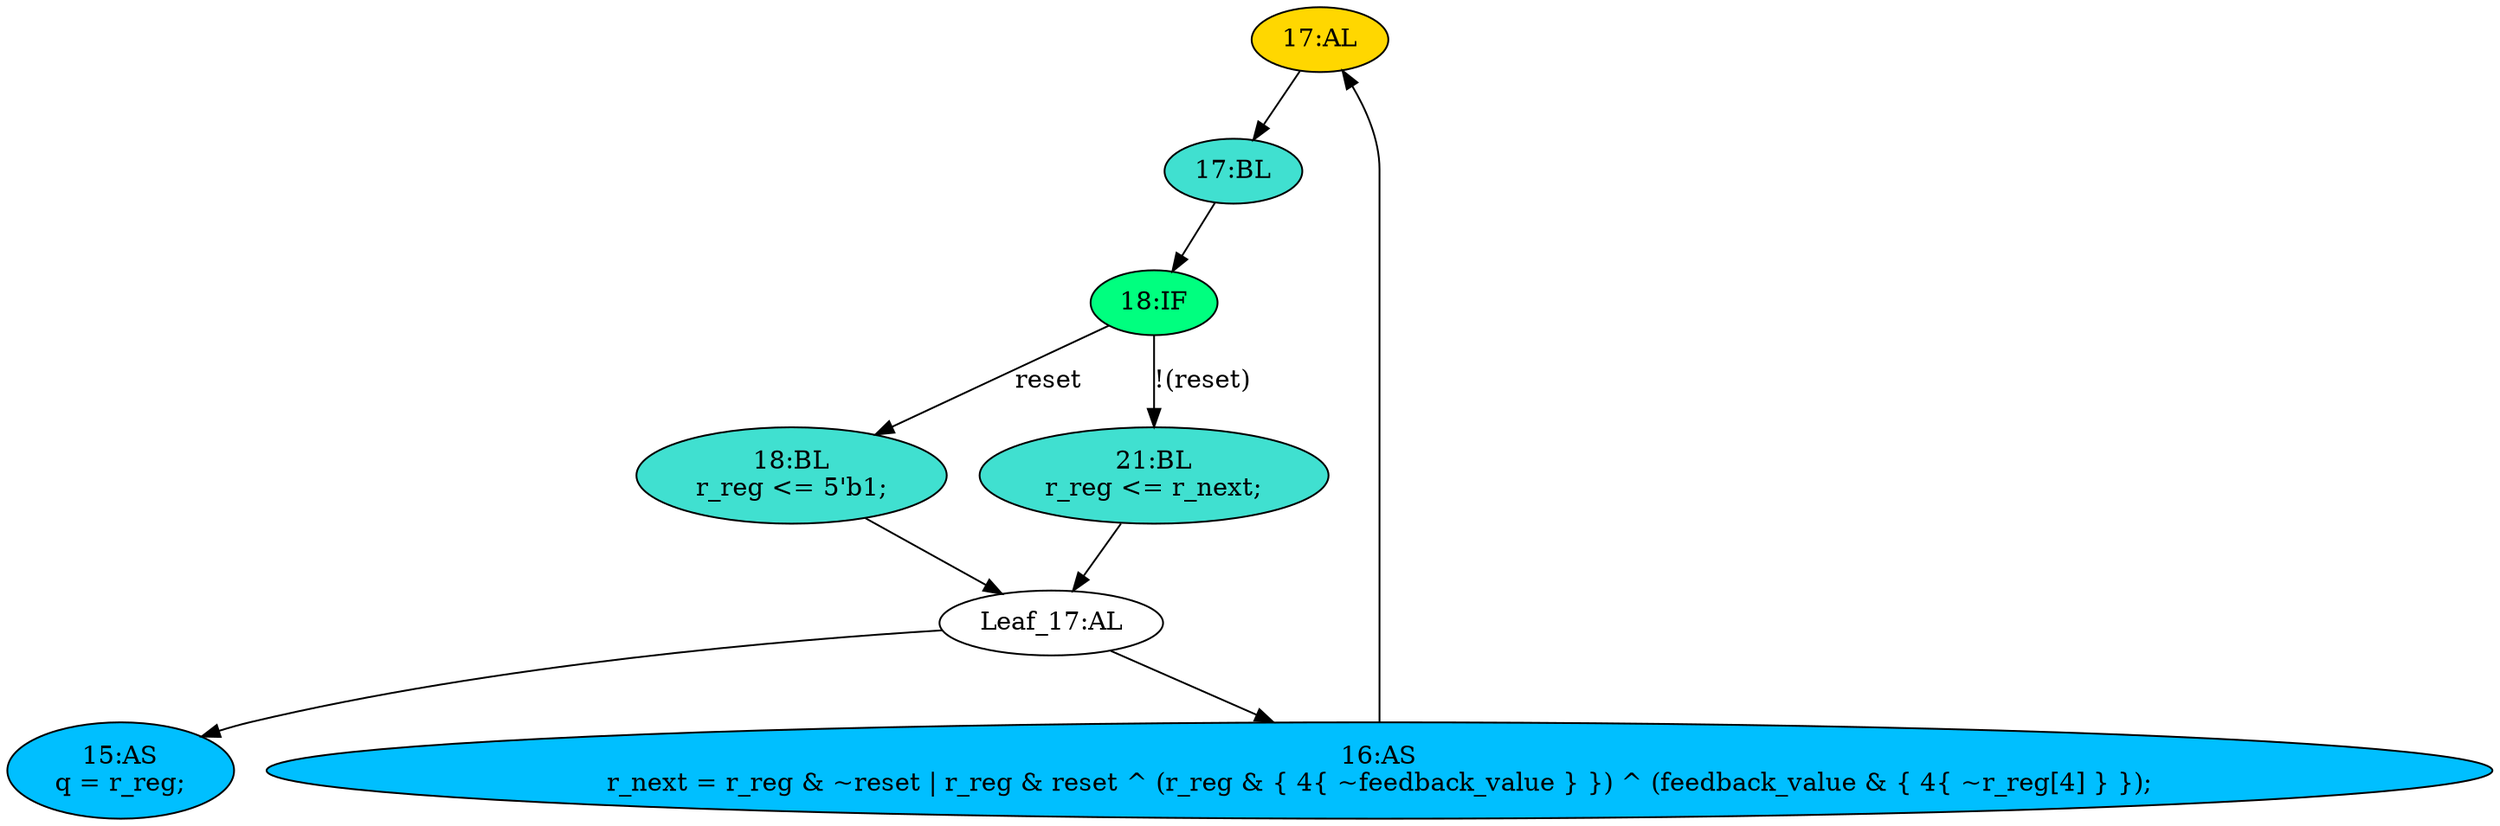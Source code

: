 strict digraph "compose( ,  )" {
	node [label="\N"];
	"17:AL"	[ast="<pyverilog.vparser.ast.Always object at 0x7f1bfefe7d10>",
		clk_sens=True,
		fillcolor=gold,
		label="17:AL",
		sens="['clk']",
		statements="[]",
		style=filled,
		typ=Always,
		use_var="['reset', 'r_next']"];
	"17:BL"	[ast="<pyverilog.vparser.ast.Block object at 0x7f1bfefe7090>",
		fillcolor=turquoise,
		label="17:BL",
		statements="[]",
		style=filled,
		typ=Block];
	"17:AL" -> "17:BL"	[cond="[]",
		lineno=None];
	"21:BL"	[ast="<pyverilog.vparser.ast.Block object at 0x7f1bff2aad10>",
		fillcolor=turquoise,
		label="21:BL
r_reg <= r_next;",
		statements="[<pyverilog.vparser.ast.NonblockingSubstitution object at 0x7f1bff2aaf90>]",
		style=filled,
		typ=Block];
	"Leaf_17:AL"	[def_var="['r_reg']",
		label="Leaf_17:AL"];
	"21:BL" -> "Leaf_17:AL"	[cond="[]",
		lineno=None];
	"18:IF"	[ast="<pyverilog.vparser.ast.IfStatement object at 0x7f1bff35ee50>",
		fillcolor=springgreen,
		label="18:IF",
		statements="[]",
		style=filled,
		typ=IfStatement];
	"17:BL" -> "18:IF"	[cond="[]",
		lineno=None];
	"18:IF" -> "21:BL"	[cond="['reset']",
		label="!(reset)",
		lineno=18];
	"18:BL"	[ast="<pyverilog.vparser.ast.Block object at 0x7f1c03145d10>",
		fillcolor=turquoise,
		label="18:BL
r_reg <= 5'b1;",
		statements="[<pyverilog.vparser.ast.NonblockingSubstitution object at 0x7f1c007ff450>]",
		style=filled,
		typ=Block];
	"18:IF" -> "18:BL"	[cond="['reset']",
		label=reset,
		lineno=18];
	"16:AS"	[ast="<pyverilog.vparser.ast.Assign object at 0x7f1bfeffd6d0>",
		def_var="['r_next']",
		fillcolor=deepskyblue,
		label="16:AS
r_next = r_reg & ~reset | r_reg & reset ^ (r_reg & { 4{ ~feedback_value } }) ^ (feedback_value & { 4{ ~r_reg[4] } });",
		statements="[]",
		style=filled,
		typ=Assign,
		use_var="['r_reg', 'reset', 'r_reg', 'reset', 'r_reg', 'feedback_value', 'feedback_value', 'r_reg']"];
	"16:AS" -> "17:AL";
	"18:BL" -> "Leaf_17:AL"	[cond="[]",
		lineno=None];
	"15:AS"	[ast="<pyverilog.vparser.ast.Assign object at 0x7f1bfef96750>",
		def_var="['q']",
		fillcolor=deepskyblue,
		label="15:AS
q = r_reg;",
		statements="[]",
		style=filled,
		typ=Assign,
		use_var="['r_reg']"];
	"Leaf_17:AL" -> "16:AS";
	"Leaf_17:AL" -> "15:AS";
}
